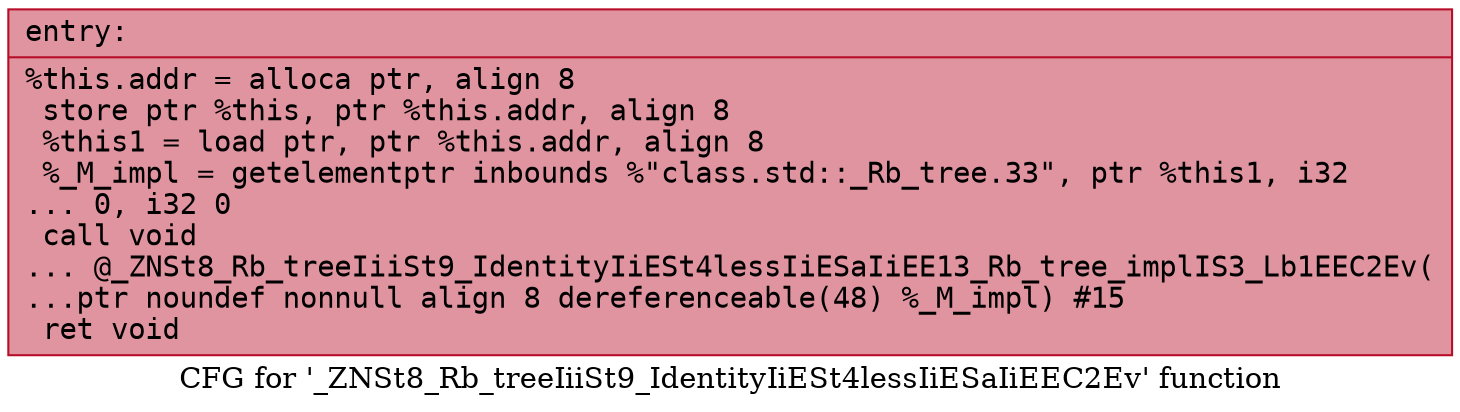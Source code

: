 digraph "CFG for '_ZNSt8_Rb_treeIiiSt9_IdentityIiESt4lessIiESaIiEEC2Ev' function" {
	label="CFG for '_ZNSt8_Rb_treeIiiSt9_IdentityIiESt4lessIiESaIiEEC2Ev' function";

	Node0x55aea91c6080 [shape=record,color="#b70d28ff", style=filled, fillcolor="#b70d2870" fontname="Courier",label="{entry:\l|  %this.addr = alloca ptr, align 8\l  store ptr %this, ptr %this.addr, align 8\l  %this1 = load ptr, ptr %this.addr, align 8\l  %_M_impl = getelementptr inbounds %\"class.std::_Rb_tree.33\", ptr %this1, i32\l... 0, i32 0\l  call void\l... @_ZNSt8_Rb_treeIiiSt9_IdentityIiESt4lessIiESaIiEE13_Rb_tree_implIS3_Lb1EEC2Ev(\l...ptr noundef nonnull align 8 dereferenceable(48) %_M_impl) #15\l  ret void\l}"];
}
